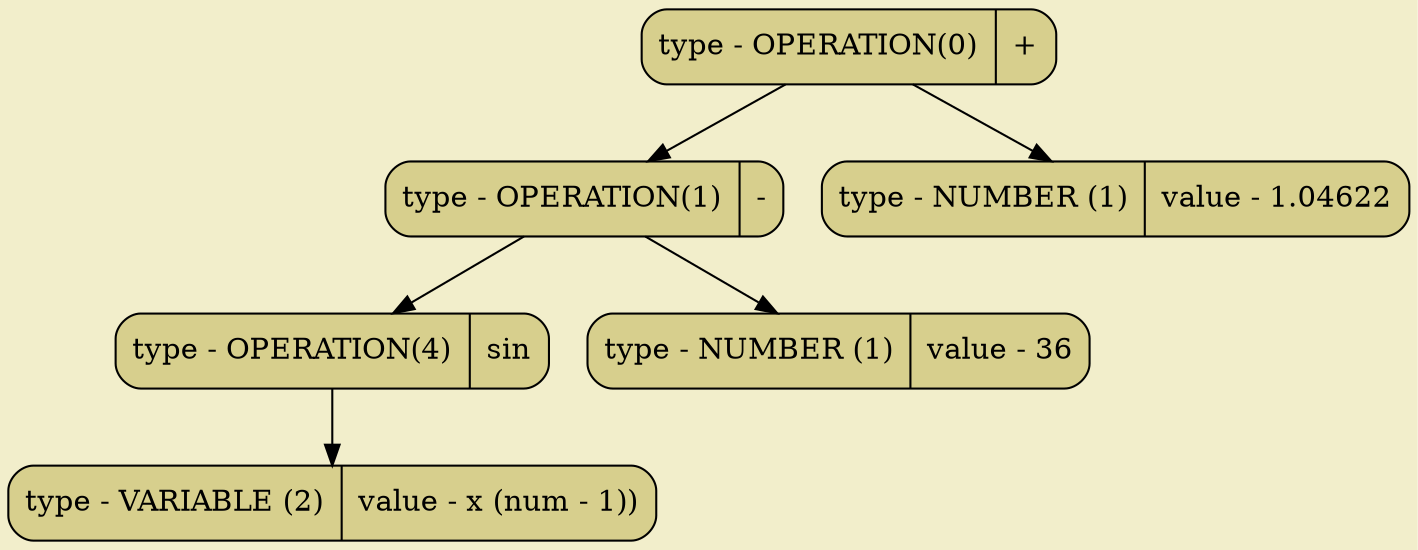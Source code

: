 digraph
{
bgcolor="#F2EECB";
rankdir = TB;
POINT_0x64d470c4d860[shape=Mrecord, label = "type - OPERATION(0) | +", style="filled",fillcolor="#D7CF8D"]
POINT_0x64d470c4d6e0[shape=Mrecord, label = "type - OPERATION(1) | -", style="filled",fillcolor="#D7CF8D"]
POINT_0x64d470c4d600[shape=Mrecord, label = "type - OPERATION(4) | sin", style="filled",fillcolor="#D7CF8D"]
POINT_0x64d470c4d680[shape=Mrecord, label = "type - VARIABLE (2) | value - x (num - 1))", style="filled",fillcolor="#D7CF8D"]
POINT_0x64d470c4d740[shape=Mrecord, label = "type - NUMBER (1) | value - 36", style="filled",fillcolor="#D7CF8D"]
POINT_0x64d470c4da90[shape=Mrecord, label = "type - NUMBER (1) | value - 1.04622", style="filled",fillcolor="#D7CF8D"]
POINT_0x64d470c4d860 -> POINT_0x64d470c4d6e0
POINT_0x64d470c4d860 -> POINT_0x64d470c4da90
POINT_0x64d470c4d6e0 -> POINT_0x64d470c4d600
POINT_0x64d470c4d6e0 -> POINT_0x64d470c4d740
POINT_0x64d470c4d600 -> POINT_0x64d470c4d680
}
